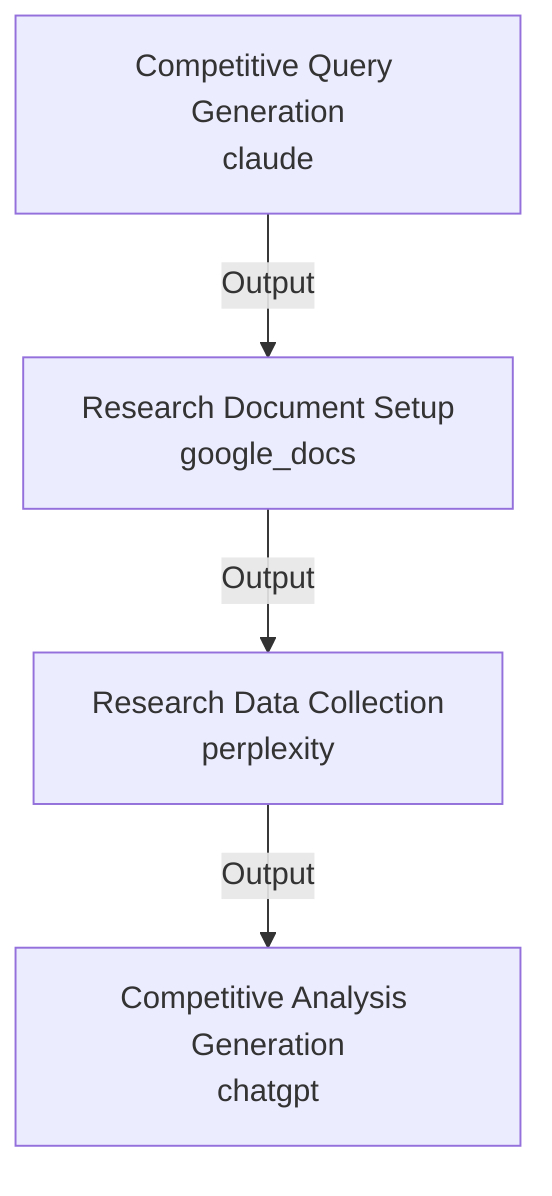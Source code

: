 graph TD
    query_generation["Competitive Query Generation<br/>claude"]
    query_generation -->|Output| setup_document
    setup_document["Research Document Setup<br/>google_docs"]
    setup_document -->|Output| research_execution
    research_execution["Research Data Collection<br/>perplexity"]
    research_execution -->|Output| competitive_assessment
    competitive_assessment["Competitive Analysis Generation<br/>chatgpt"]